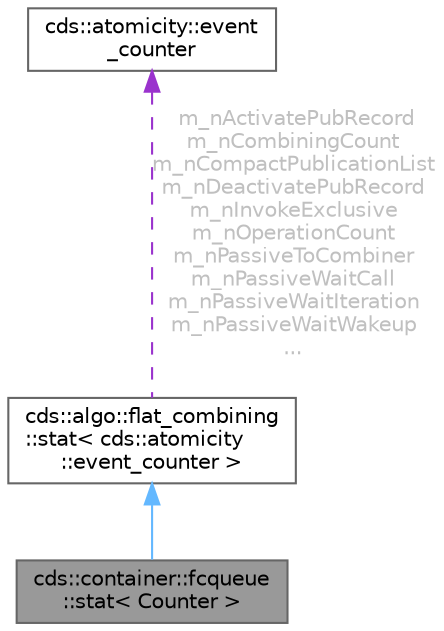 digraph "cds::container::fcqueue::stat&lt; Counter &gt;"
{
 // LATEX_PDF_SIZE
  bgcolor="transparent";
  edge [fontname=Helvetica,fontsize=10,labelfontname=Helvetica,labelfontsize=10];
  node [fontname=Helvetica,fontsize=10,shape=box,height=0.2,width=0.4];
  Node1 [id="Node000001",label="cds::container::fcqueue\l::stat\< Counter \>",height=0.2,width=0.4,color="gray40", fillcolor="grey60", style="filled", fontcolor="black",tooltip="FCQueue internal statistics"];
  Node2 -> Node1 [id="edge1_Node000001_Node000002",dir="back",color="steelblue1",style="solid",tooltip=" "];
  Node2 [id="Node000002",label="cds::algo::flat_combining\l::stat\< cds::atomicity\l::event_counter \>",height=0.2,width=0.4,color="gray40", fillcolor="white", style="filled",URL="$structcds_1_1algo_1_1flat__combining_1_1stat.html",tooltip=" "];
  Node3 -> Node2 [id="edge2_Node000002_Node000003",dir="back",color="darkorchid3",style="dashed",tooltip=" ",label=" m_nActivatePubRecord\nm_nCombiningCount\nm_nCompactPublicationList\nm_nDeactivatePubRecord\nm_nInvokeExclusive\nm_nOperationCount\nm_nPassiveToCombiner\nm_nPassiveWaitCall\nm_nPassiveWaitIteration\nm_nPassiveWaitWakeup\n...",fontcolor="grey" ];
  Node3 [id="Node000003",label="cds::atomicity::event\l_counter",height=0.2,width=0.4,color="gray40", fillcolor="white", style="filled",URL="$classcds_1_1atomicity_1_1event__counter.html",tooltip="Atomic event counter."];
}
